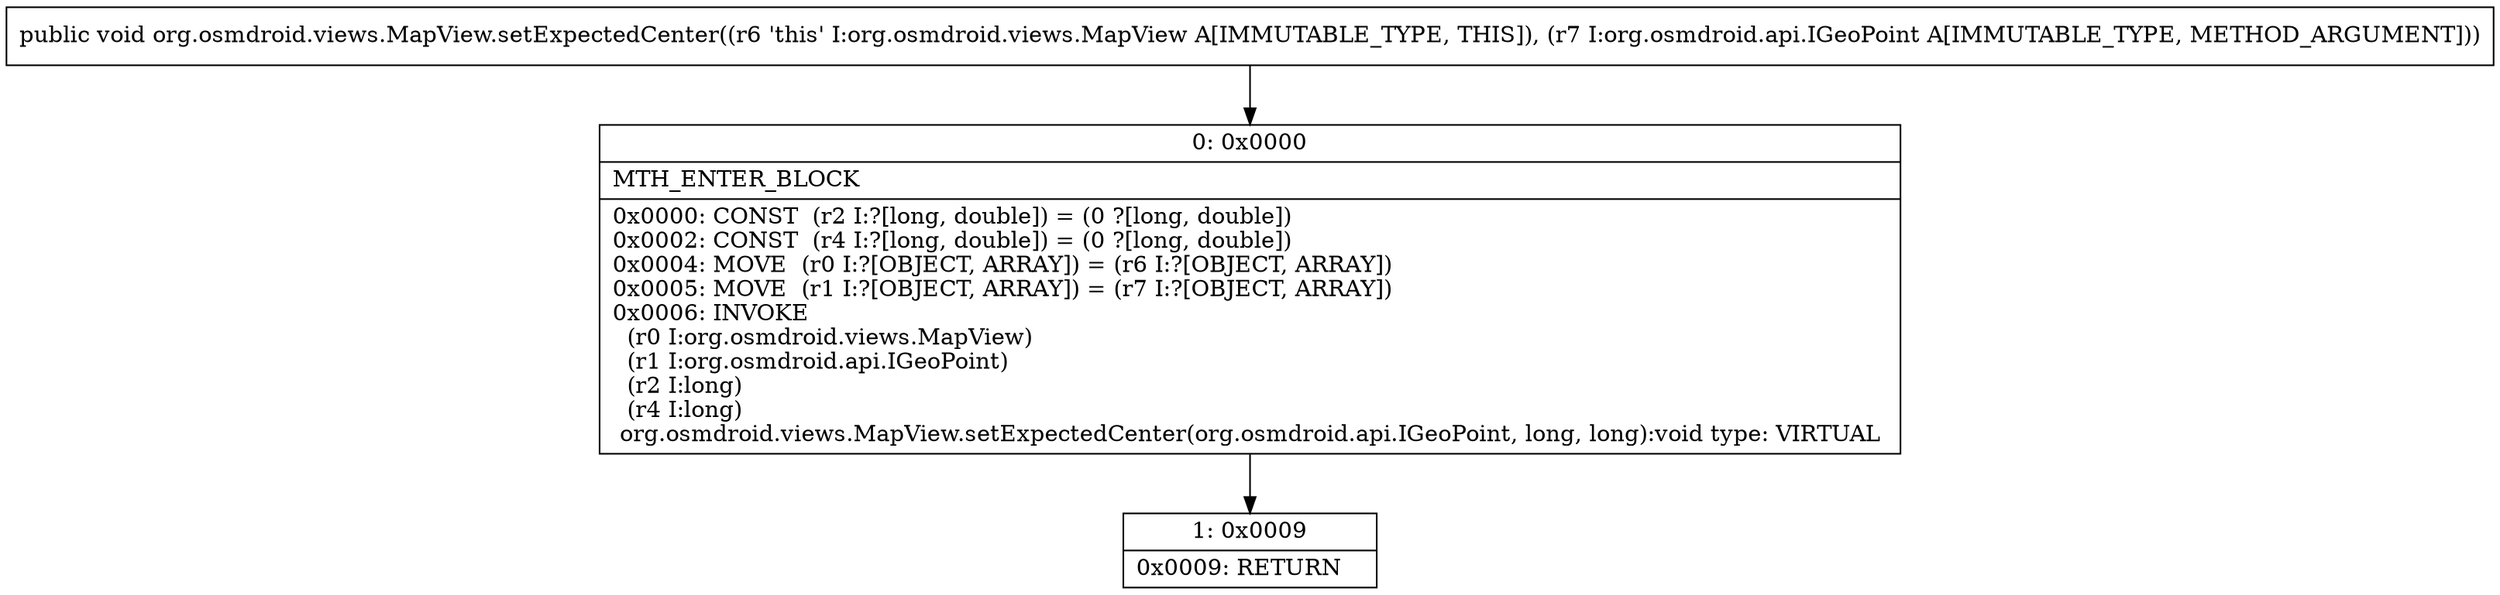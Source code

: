 digraph "CFG fororg.osmdroid.views.MapView.setExpectedCenter(Lorg\/osmdroid\/api\/IGeoPoint;)V" {
Node_0 [shape=record,label="{0\:\ 0x0000|MTH_ENTER_BLOCK\l|0x0000: CONST  (r2 I:?[long, double]) = (0 ?[long, double]) \l0x0002: CONST  (r4 I:?[long, double]) = (0 ?[long, double]) \l0x0004: MOVE  (r0 I:?[OBJECT, ARRAY]) = (r6 I:?[OBJECT, ARRAY]) \l0x0005: MOVE  (r1 I:?[OBJECT, ARRAY]) = (r7 I:?[OBJECT, ARRAY]) \l0x0006: INVOKE  \l  (r0 I:org.osmdroid.views.MapView)\l  (r1 I:org.osmdroid.api.IGeoPoint)\l  (r2 I:long)\l  (r4 I:long)\l org.osmdroid.views.MapView.setExpectedCenter(org.osmdroid.api.IGeoPoint, long, long):void type: VIRTUAL \l}"];
Node_1 [shape=record,label="{1\:\ 0x0009|0x0009: RETURN   \l}"];
MethodNode[shape=record,label="{public void org.osmdroid.views.MapView.setExpectedCenter((r6 'this' I:org.osmdroid.views.MapView A[IMMUTABLE_TYPE, THIS]), (r7 I:org.osmdroid.api.IGeoPoint A[IMMUTABLE_TYPE, METHOD_ARGUMENT])) }"];
MethodNode -> Node_0;
Node_0 -> Node_1;
}

